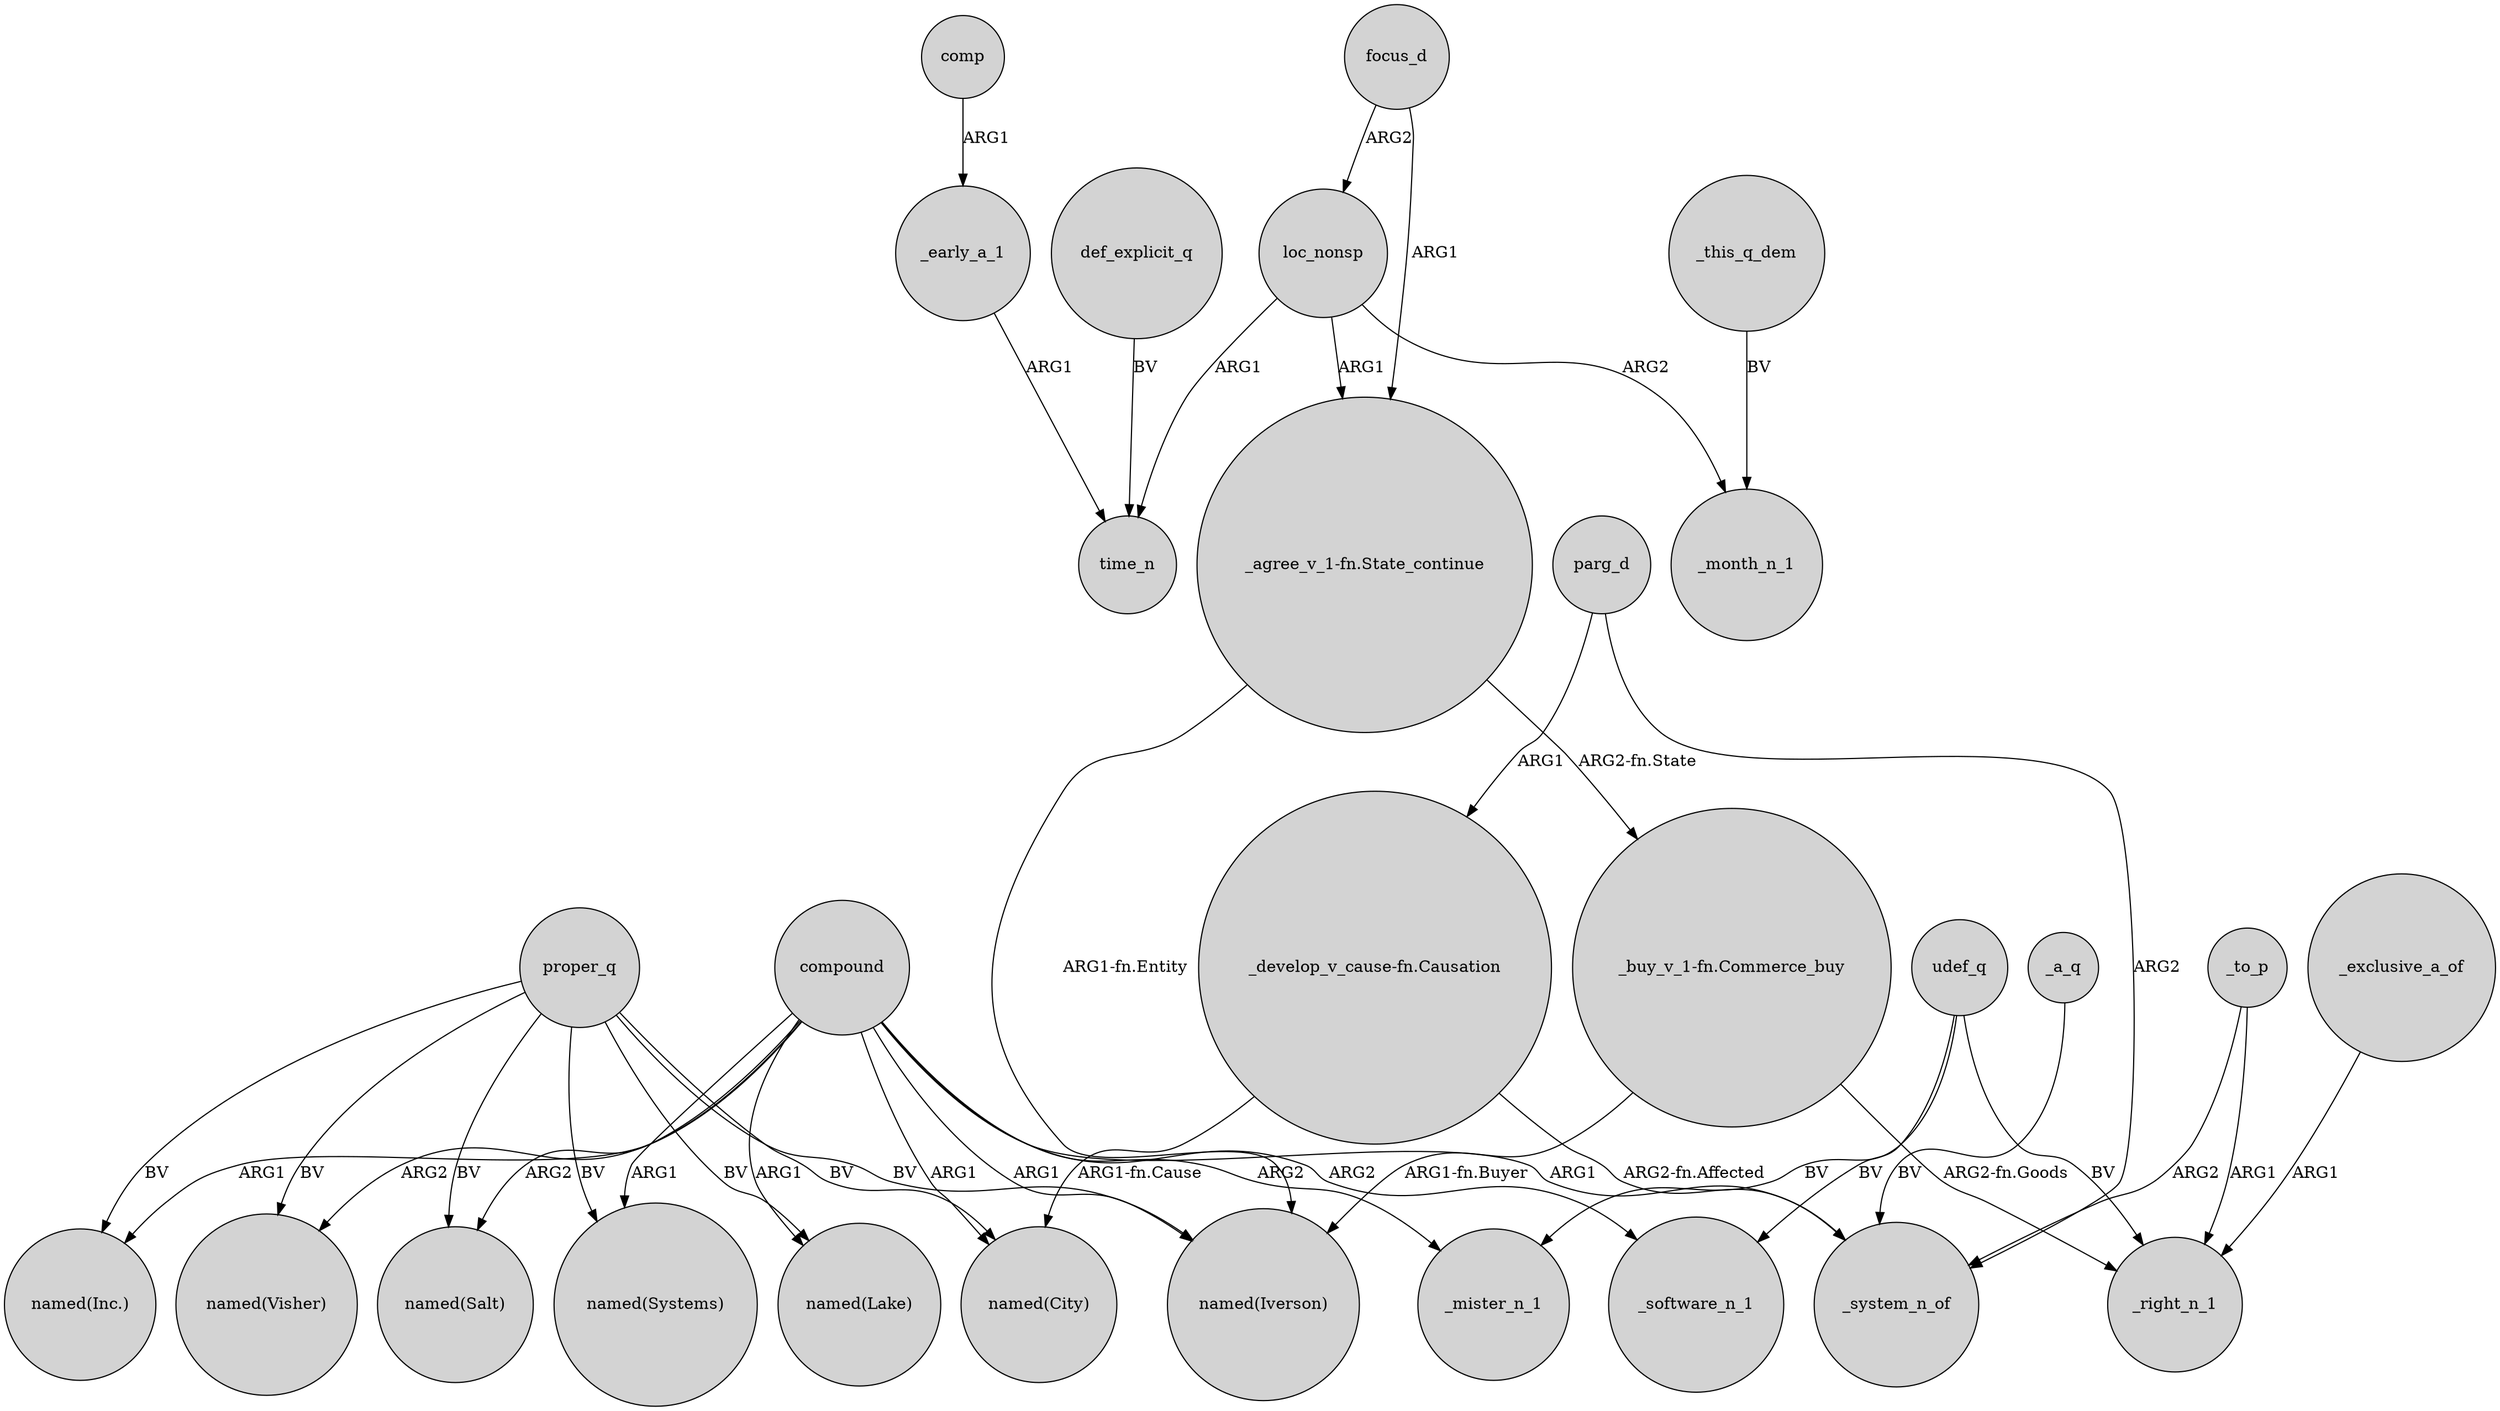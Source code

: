 digraph {
	node [shape=circle style=filled]
	_early_a_1 -> time_n [label=ARG1]
	compound -> _system_n_of [label=ARG1]
	compound -> _mister_n_1 [label=ARG2]
	compound -> "named(City)" [label=ARG1]
	focus_d -> "_agree_v_1-fn.State_continue" [label=ARG1]
	loc_nonsp -> "_agree_v_1-fn.State_continue" [label=ARG1]
	proper_q -> "named(Lake)" [label=BV]
	proper_q -> "named(Iverson)" [label=BV]
	"_agree_v_1-fn.State_continue" -> "named(Iverson)" [label="ARG1-fn.Entity"]
	"_buy_v_1-fn.Commerce_buy" -> _right_n_1 [label="ARG2-fn.Goods"]
	comp -> _early_a_1 [label=ARG1]
	parg_d -> _system_n_of [label=ARG2]
	udef_q -> _right_n_1 [label=BV]
	focus_d -> loc_nonsp [label=ARG2]
	proper_q -> "named(Visher)" [label=BV]
	udef_q -> _mister_n_1 [label=BV]
	compound -> "named(Visher)" [label=ARG2]
	compound -> "named(Salt)" [label=ARG2]
	parg_d -> "_develop_v_cause-fn.Causation" [label=ARG1]
	proper_q -> "named(Inc.)" [label=BV]
	loc_nonsp -> _month_n_1 [label=ARG2]
	_exclusive_a_of -> _right_n_1 [label=ARG1]
	_to_p -> _right_n_1 [label=ARG1]
	proper_q -> "named(Systems)" [label=BV]
	compound -> "named(Systems)" [label=ARG1]
	compound -> "named(Iverson)" [label=ARG1]
	"_buy_v_1-fn.Commerce_buy" -> "named(Iverson)" [label="ARG1-fn.Buyer"]
	compound -> _software_n_1 [label=ARG2]
	"_develop_v_cause-fn.Causation" -> _system_n_of [label="ARG2-fn.Affected"]
	_this_q_dem -> _month_n_1 [label=BV]
	loc_nonsp -> time_n [label=ARG1]
	proper_q -> "named(City)" [label=BV]
	def_explicit_q -> time_n [label=BV]
	proper_q -> "named(Salt)" [label=BV]
	"_agree_v_1-fn.State_continue" -> "_buy_v_1-fn.Commerce_buy" [label="ARG2-fn.State"]
	"_develop_v_cause-fn.Causation" -> "named(City)" [label="ARG1-fn.Cause"]
	udef_q -> _software_n_1 [label=BV]
	compound -> "named(Inc.)" [label=ARG1]
	compound -> "named(Lake)" [label=ARG1]
	_to_p -> _system_n_of [label=ARG2]
	_a_q -> _system_n_of [label=BV]
}
